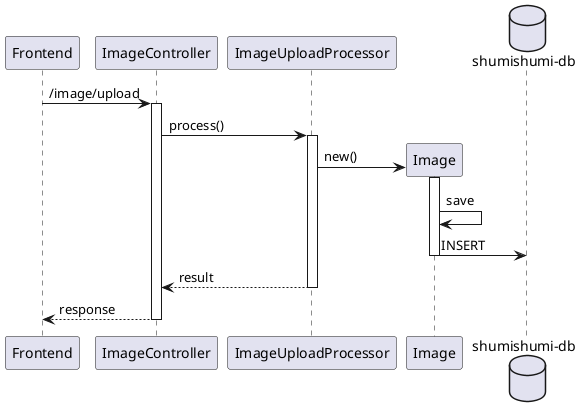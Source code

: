 @startuml upload
participant "Frontend" as fe
participant "ImageController" as ic

participant "ImageUploadProcessor" as proc

participant "Image" as im

database "shumishumi-db" as db

fe -> ic++ : /image/upload
ic -> proc++ : process()

create im
proc -> im++ : new()
im -> im : save
im -> db : INSERT
deactivate im

return result
return response

@enduml
